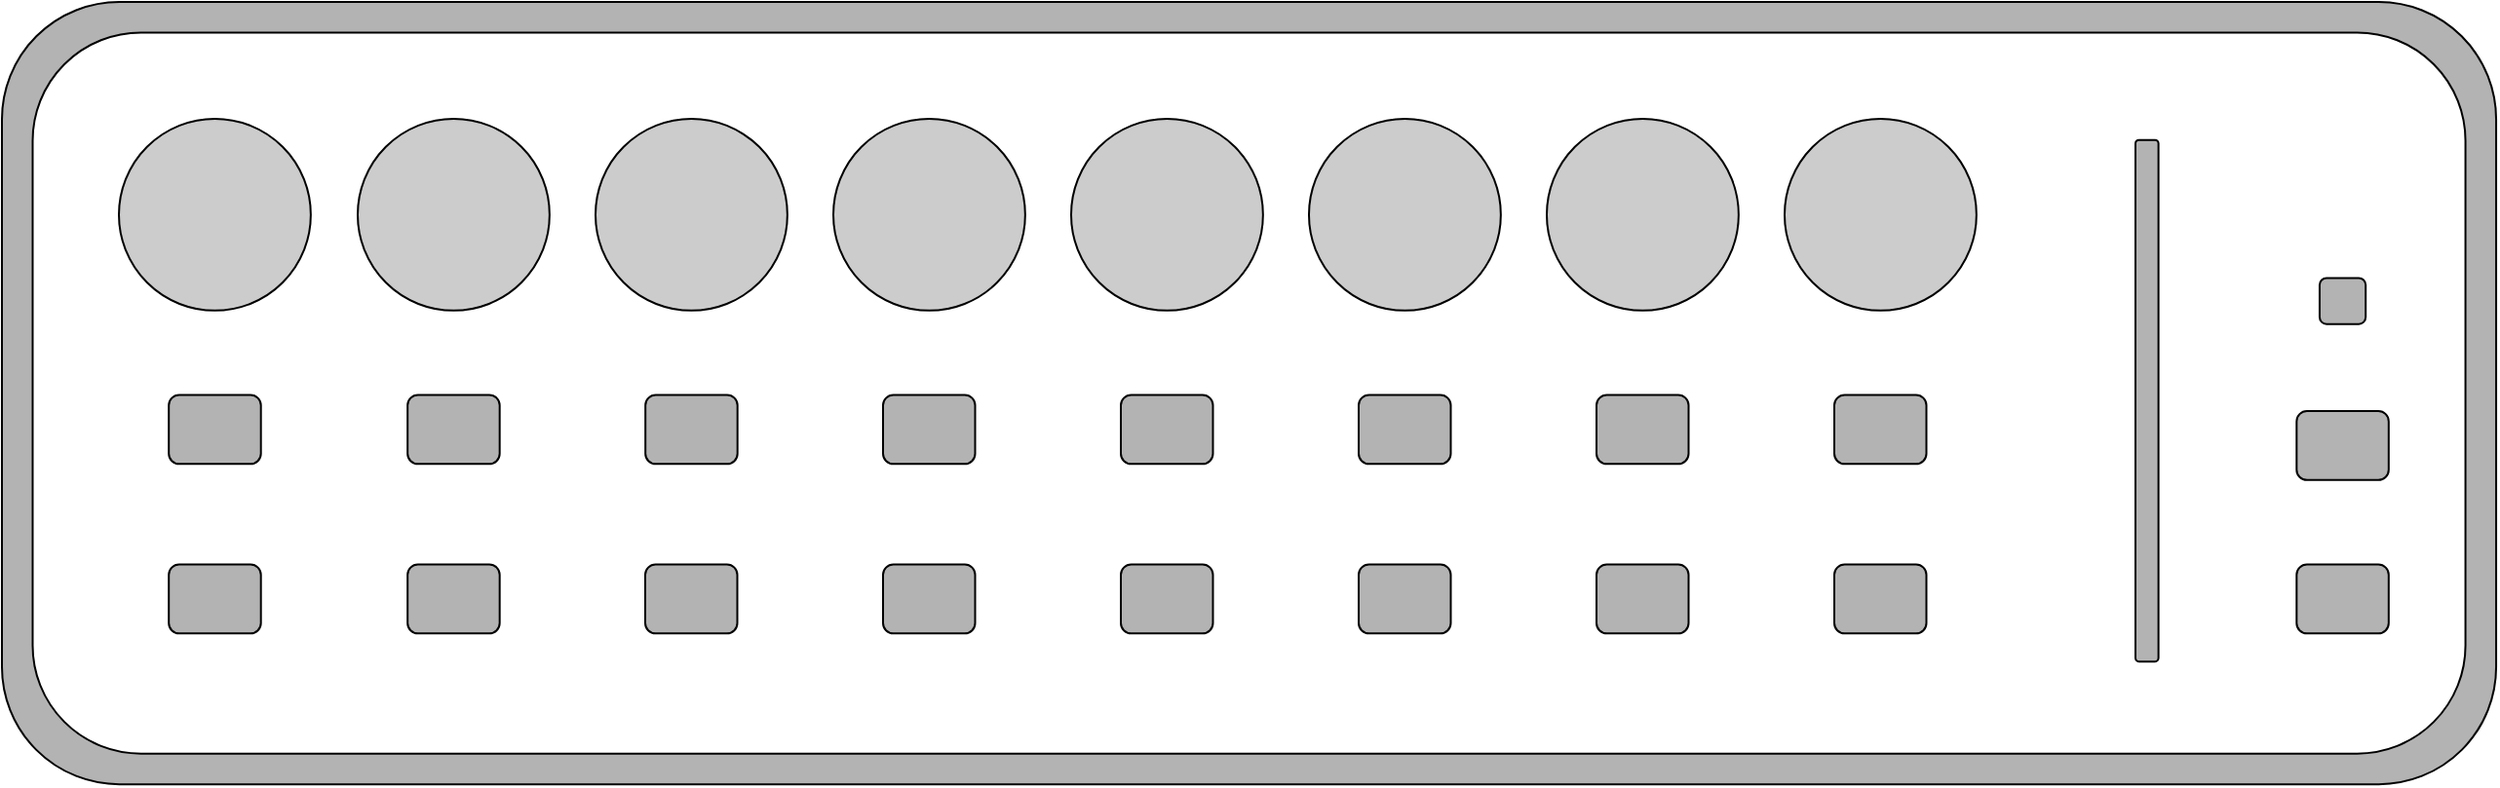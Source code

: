<mxfile version="20.8.15" type="github"><diagram id="vMJj-B3Pcc6wCzlZiLWV" name="Page-1"><mxGraphModel dx="1434" dy="764" grid="1" gridSize="10" guides="1" tooltips="1" connect="1" arrows="1" fold="1" page="1" pageScale="1" pageWidth="1169" pageHeight="827" math="0" shadow="0"><root><mxCell id="0"/><mxCell id="1" parent="0"/><mxCell id="g-m3ffpUbJoWYXcliTLE-1" value="" style="rounded=1;whiteSpace=wrap;html=1;fillColor=#B3B3B3;" parent="1" vertex="1"><mxGeometry x="160" y="380" width="1279.525" height="401.574" as="geometry"/></mxCell><mxCell id="ZoNqDZSnPG3O9zh2GNWx-1" value="" style="rounded=1;whiteSpace=wrap;html=1;" parent="1" vertex="1"><mxGeometry x="175.75" y="395.75" width="1248.029" height="370.078" as="geometry"/></mxCell><mxCell id="g-m3ffpUbJoWYXcliTLE-4" value="" style="ellipse;whiteSpace=wrap;html=1;aspect=fixed;fillColor=#CCCCCC;fontSize=39;fontStyle=1" parent="1" vertex="1"><mxGeometry x="342.5" y="440" width="98.425" height="98.43" as="geometry"/></mxCell><mxCell id="g-m3ffpUbJoWYXcliTLE-3" value="" style="ellipse;whiteSpace=wrap;html=1;aspect=fixed;fillColor=#CCCCCC;fontSize=39;fontStyle=1" parent="1" vertex="1"><mxGeometry x="220.01" y="440" width="98.425" height="98.43" as="geometry"/></mxCell><mxCell id="g-m3ffpUbJoWYXcliTLE-38" value="" style="ellipse;whiteSpace=wrap;html=1;aspect=fixed;fillColor=#CCCCCC;fontSize=39;fontStyle=1" parent="1" vertex="1"><mxGeometry x="464.5" y="440" width="98.425" height="98.43" as="geometry"/></mxCell><mxCell id="g-m3ffpUbJoWYXcliTLE-40" value="" style="ellipse;whiteSpace=wrap;html=1;aspect=fixed;fillColor=#CCCCCC;fontSize=39;fontStyle=1" parent="1" vertex="1"><mxGeometry x="586.5" y="440" width="98.425" height="98.43" as="geometry"/></mxCell><mxCell id="g-m3ffpUbJoWYXcliTLE-42" value="" style="ellipse;whiteSpace=wrap;html=1;aspect=fixed;fillColor=#CCCCCC;fontSize=39;fontStyle=1" parent="1" vertex="1"><mxGeometry x="708.5" y="440" width="98.425" height="98.43" as="geometry"/></mxCell><mxCell id="g-m3ffpUbJoWYXcliTLE-44" value="" style="ellipse;whiteSpace=wrap;html=1;aspect=fixed;fillColor=#CCCCCC;fontSize=39;fontStyle=1" parent="1" vertex="1"><mxGeometry x="830.5" y="440" width="98.425" height="98.43" as="geometry"/></mxCell><mxCell id="g-m3ffpUbJoWYXcliTLE-46" value="" style="ellipse;whiteSpace=wrap;html=1;aspect=fixed;fillColor=#CCCCCC;fontSize=39;fontStyle=1" parent="1" vertex="1"><mxGeometry x="952.5" y="440" width="98.425" height="98.43" as="geometry"/></mxCell><mxCell id="g-m3ffpUbJoWYXcliTLE-48" value="" style="ellipse;whiteSpace=wrap;html=1;aspect=fixed;fillColor=#CCCCCC;fontSize=39;fontStyle=1" parent="1" vertex="1"><mxGeometry x="1074.5" y="440" width="98.425" height="98.43" as="geometry"/></mxCell><mxCell id="g-m3ffpUbJoWYXcliTLE-50" value="" style="rounded=1;whiteSpace=wrap;html=1;fontSize=19;fillColor=#B3B3B3;" parent="1" vertex="1"><mxGeometry x="245.6" y="581.74" width="47.244" height="35.433" as="geometry"/></mxCell><mxCell id="g-m3ffpUbJoWYXcliTLE-51" value="" style="rounded=1;whiteSpace=wrap;html=1;fontSize=19;fillColor=#B3B3B3;" parent="1" vertex="1"><mxGeometry x="245.6" y="668.74" width="47.244" height="35.433" as="geometry"/></mxCell><mxCell id="g-m3ffpUbJoWYXcliTLE-52" value="" style="rounded=1;whiteSpace=wrap;html=1;fontSize=19;fillColor=#B3B3B3;" parent="1" vertex="1"><mxGeometry x="368.09" y="581.74" width="47.244" height="35.433" as="geometry"/></mxCell><mxCell id="g-m3ffpUbJoWYXcliTLE-53" value="" style="rounded=1;whiteSpace=wrap;html=1;fontSize=19;fillColor=#B3B3B3;" parent="1" vertex="1"><mxGeometry x="490.09" y="581.74" width="47.244" height="35.433" as="geometry"/></mxCell><mxCell id="g-m3ffpUbJoWYXcliTLE-54" value="" style="rounded=1;whiteSpace=wrap;html=1;fontSize=19;fillColor=#B3B3B3;" parent="1" vertex="1"><mxGeometry x="612" y="581.74" width="47.244" height="35.433" as="geometry"/></mxCell><mxCell id="g-m3ffpUbJoWYXcliTLE-55" value="" style="rounded=1;whiteSpace=wrap;html=1;fontSize=19;fillColor=#B3B3B3;" parent="1" vertex="1"><mxGeometry x="734" y="581.74" width="47.244" height="35.433" as="geometry"/></mxCell><mxCell id="g-m3ffpUbJoWYXcliTLE-56" value="" style="rounded=1;whiteSpace=wrap;html=1;fontSize=19;fillColor=#B3B3B3;" parent="1" vertex="1"><mxGeometry x="856" y="581.74" width="47.244" height="35.433" as="geometry"/></mxCell><mxCell id="g-m3ffpUbJoWYXcliTLE-57" value="" style="rounded=1;whiteSpace=wrap;html=1;fontSize=19;fillColor=#B3B3B3;" parent="1" vertex="1"><mxGeometry x="978" y="581.74" width="47.244" height="35.433" as="geometry"/></mxCell><mxCell id="g-m3ffpUbJoWYXcliTLE-58" value="" style="rounded=1;whiteSpace=wrap;html=1;fontSize=19;fillColor=#B3B3B3;" parent="1" vertex="1"><mxGeometry x="1100.0" y="581.74" width="47.244" height="35.433" as="geometry"/></mxCell><mxCell id="g-m3ffpUbJoWYXcliTLE-60" value="" style="rounded=1;whiteSpace=wrap;html=1;fontSize=19;fillColor=#B3B3B3;" parent="1" vertex="1"><mxGeometry x="368.09" y="668.74" width="47.244" height="35.433" as="geometry"/></mxCell><mxCell id="g-m3ffpUbJoWYXcliTLE-61" value="" style="rounded=1;whiteSpace=wrap;html=1;fontSize=19;fillColor=#B3B3B3;" parent="1" vertex="1"><mxGeometry x="490" y="668.74" width="47.244" height="35.433" as="geometry"/></mxCell><mxCell id="g-m3ffpUbJoWYXcliTLE-62" value="" style="rounded=1;whiteSpace=wrap;html=1;fontSize=19;fillColor=#B3B3B3;" parent="1" vertex="1"><mxGeometry x="612" y="668.74" width="47.244" height="35.433" as="geometry"/></mxCell><mxCell id="g-m3ffpUbJoWYXcliTLE-63" value="" style="rounded=1;whiteSpace=wrap;html=1;fontSize=19;fillColor=#B3B3B3;" parent="1" vertex="1"><mxGeometry x="734" y="668.74" width="47.244" height="35.433" as="geometry"/></mxCell><mxCell id="g-m3ffpUbJoWYXcliTLE-64" value="" style="rounded=1;whiteSpace=wrap;html=1;fontSize=19;fillColor=#B3B3B3;" parent="1" vertex="1"><mxGeometry x="856" y="668.74" width="47.244" height="35.433" as="geometry"/></mxCell><mxCell id="g-m3ffpUbJoWYXcliTLE-65" value="" style="rounded=1;whiteSpace=wrap;html=1;fontSize=19;fillColor=#B3B3B3;" parent="1" vertex="1"><mxGeometry x="978" y="668.74" width="47.244" height="35.433" as="geometry"/></mxCell><mxCell id="g-m3ffpUbJoWYXcliTLE-66" value="" style="rounded=1;whiteSpace=wrap;html=1;fontSize=19;fillColor=#B3B3B3;" parent="1" vertex="1"><mxGeometry x="1100.0" y="668.74" width="47.244" height="35.433" as="geometry"/></mxCell><mxCell id="g-m3ffpUbJoWYXcliTLE-72" value="" style="rounded=1;whiteSpace=wrap;html=1;fontSize=19;fillColor=#B3B3B3;" parent="1" vertex="1"><mxGeometry x="1337.16" y="590" width="47.244" height="35.433" as="geometry"/></mxCell><mxCell id="g-m3ffpUbJoWYXcliTLE-73" value="" style="rounded=1;whiteSpace=wrap;html=1;fontSize=19;fillColor=#B3B3B3;" parent="1" vertex="1"><mxGeometry x="1337.16" y="668.74" width="47.244" height="35.433" as="geometry"/></mxCell><mxCell id="g-m3ffpUbJoWYXcliTLE-74" value="" style="rounded=1;whiteSpace=wrap;html=1;fillColor=#B3B3B3;fontSize=19;" parent="1" vertex="1"><mxGeometry x="1254.49" y="450.86" width="11.811" height="267.716" as="geometry"/></mxCell><mxCell id="g-m3ffpUbJoWYXcliTLE-81" value="" style="rounded=1;whiteSpace=wrap;html=1;fontSize=19;fillColor=#B3B3B3;" parent="1" vertex="1"><mxGeometry x="1348.97" y="521.73" width="23.622" height="23.622" as="geometry"/></mxCell></root></mxGraphModel></diagram></mxfile>